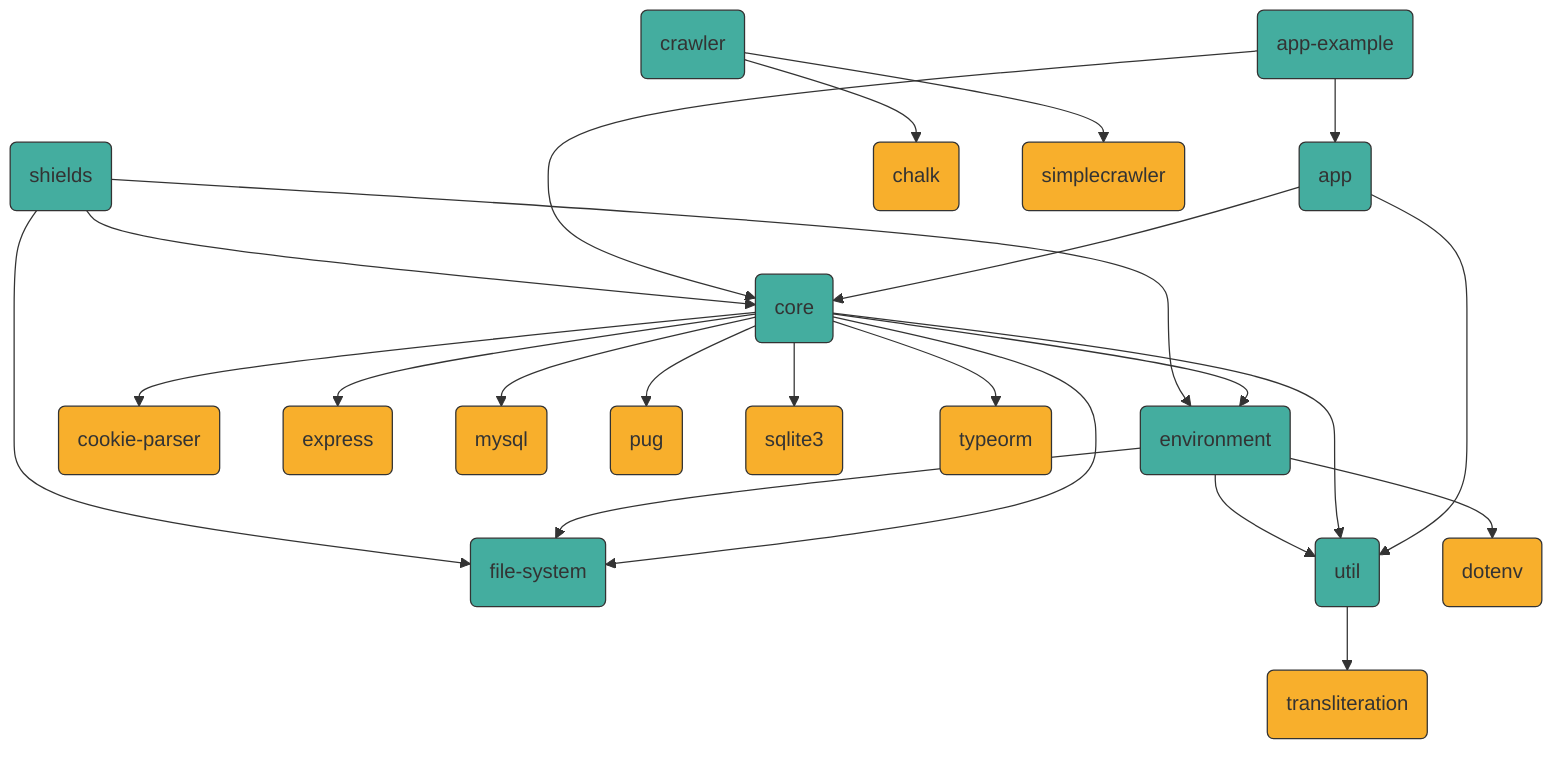 graph TD
    _vokus_app(app)
    style _vokus_app fill:#44AD9F,stroke:#333,stroke-width:1px
    _vokus_app-example(app-example)
    style _vokus_app-example fill:#44AD9F,stroke:#333,stroke-width:1px
    _vokus_core(core)
    style _vokus_core fill:#44AD9F,stroke:#333,stroke-width:1px
    _vokus_crawler(crawler)
    style _vokus_crawler fill:#44AD9F,stroke:#333,stroke-width:1px
    _vokus_environment(environment)
    style _vokus_environment fill:#44AD9F,stroke:#333,stroke-width:1px
    _vokus_file-system(file-system)
    style _vokus_file-system fill:#44AD9F,stroke:#333,stroke-width:1px
    _vokus_shields(shields)
    style _vokus_shields fill:#44AD9F,stroke:#333,stroke-width:1px
    _vokus_util(util)
    style _vokus_util fill:#44AD9F,stroke:#333,stroke-width:1px
    _vokus_app --> _vokus_core
    _vokus_app --> _vokus_util
    _vokus_app-example --> _vokus_app
    _vokus_app-example --> _vokus_core
    _vokus_core --> _vokus_environment
    _vokus_core --> _vokus_file-system
    _vokus_core --> _vokus_util
    _vokus_core --> cookie-parser
    cookie-parser(cookie-parser)
    style cookie-parser fill:#F8AF2C,stroke:#333,stroke-width:1px
    _vokus_core --> express
    express(express)
    style express fill:#F8AF2C,stroke:#333,stroke-width:1px
    _vokus_core --> mysql
    mysql(mysql)
    style mysql fill:#F8AF2C,stroke:#333,stroke-width:1px
    _vokus_core --> pug
    pug(pug)
    style pug fill:#F8AF2C,stroke:#333,stroke-width:1px
    _vokus_core --> sqlite3
    sqlite3(sqlite3)
    style sqlite3 fill:#F8AF2C,stroke:#333,stroke-width:1px
    _vokus_core --> typeorm
    typeorm(typeorm)
    style typeorm fill:#F8AF2C,stroke:#333,stroke-width:1px
    _vokus_crawler --> chalk
    chalk(chalk)
    style chalk fill:#F8AF2C,stroke:#333,stroke-width:1px
    _vokus_crawler --> simplecrawler
    simplecrawler(simplecrawler)
    style simplecrawler fill:#F8AF2C,stroke:#333,stroke-width:1px
    _vokus_environment --> _vokus_file-system
    _vokus_environment --> _vokus_util
    _vokus_environment --> dotenv
    dotenv(dotenv)
    style dotenv fill:#F8AF2C,stroke:#333,stroke-width:1px
    _vokus_shields --> _vokus_core
    _vokus_shields --> _vokus_environment
    _vokus_shields --> _vokus_file-system
    _vokus_util --> transliteration
    transliteration(transliteration)
    style transliteration fill:#F8AF2C,stroke:#333,stroke-width:1px